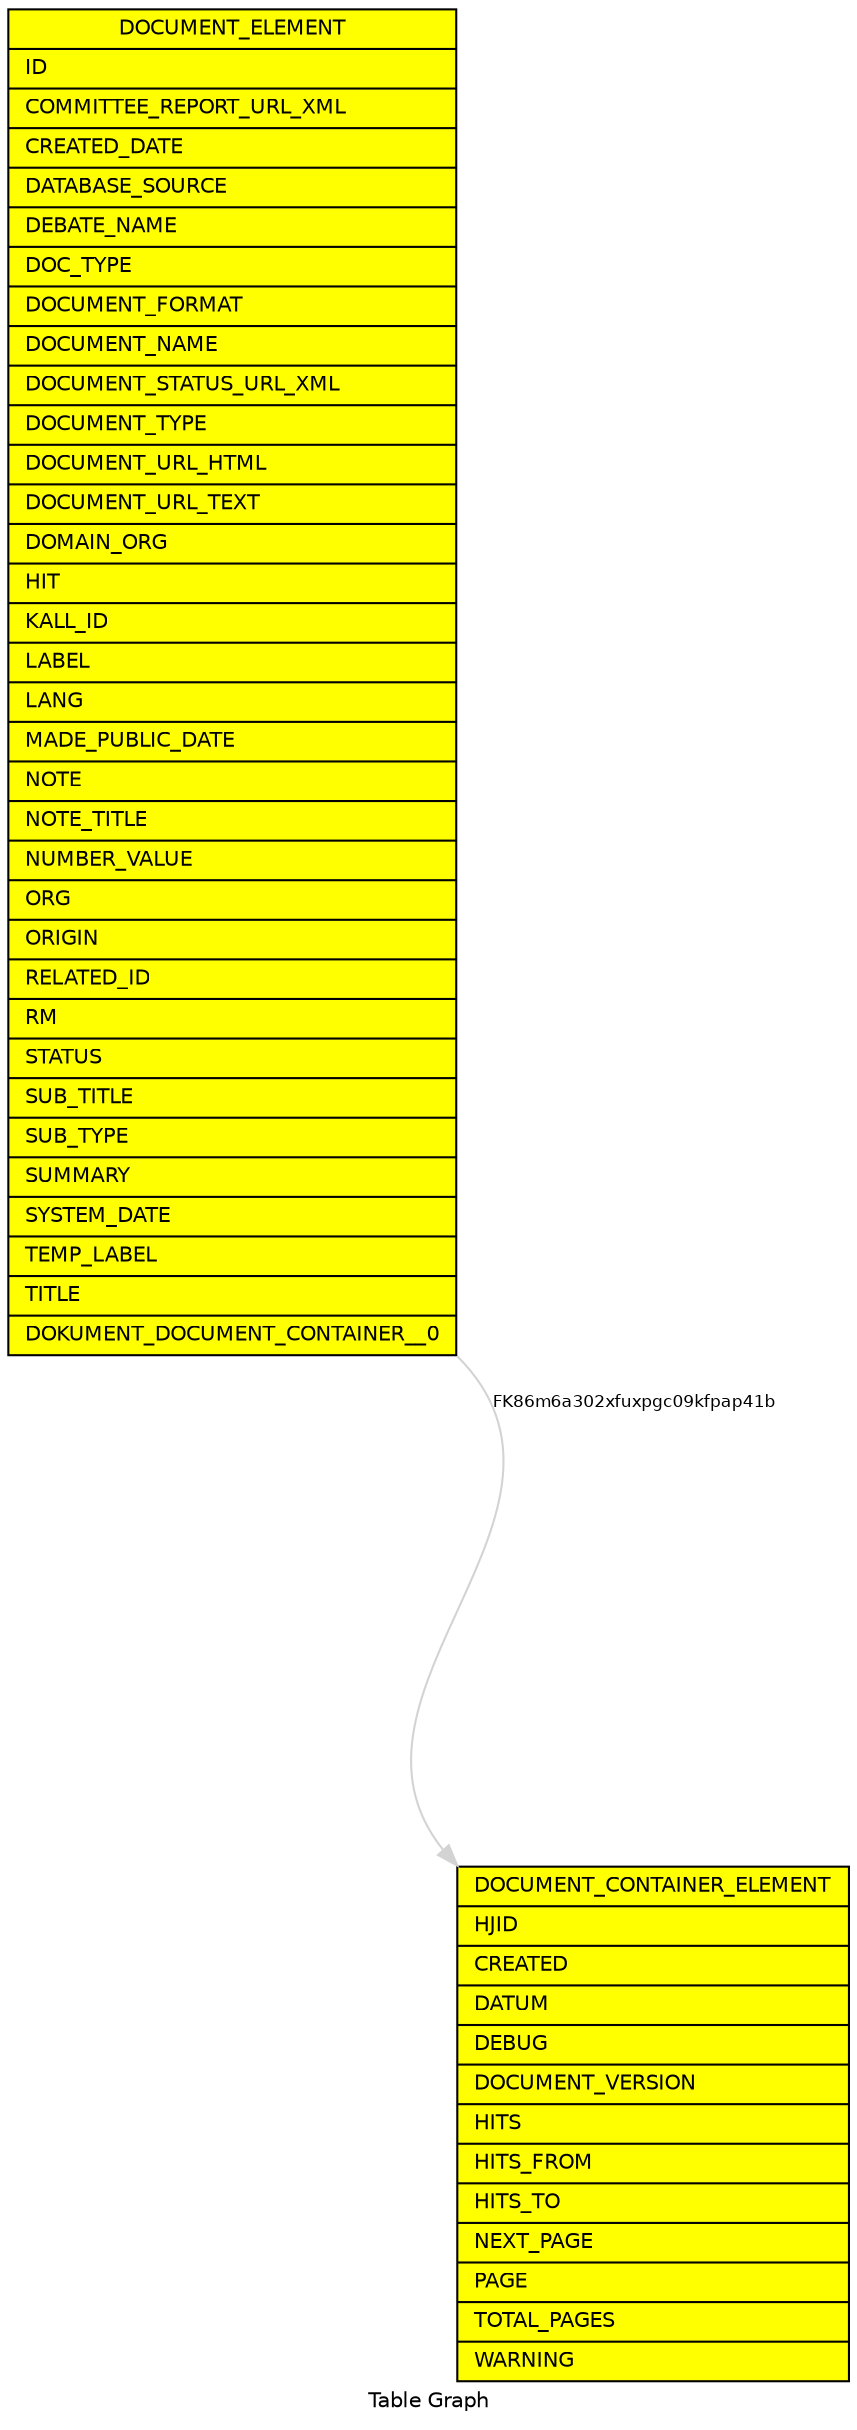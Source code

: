 digraph TableGraph {
  compound=true;
    bgcolor="white"; 
    fontcolor="black"; fontname="Helvetica"; fontsize="10.0"; 
    ranksep="equally"; 
    label="Table Graph"; 
    URL="http://tools.hibernate.org";
  edge [
        color="lightgrey", 
        fontcolor="black", 
        fontname="Helvetica", 
        fontsize="8.0",         
        labelangle=-25.0, 
        labeldistance=1.5
        headport=nw,
        tailport=se
        ];
  node [
       fontcolor="black",
       fontname="Helvetica", 
       fontsize="10.0", 
       shape=record, 
       fillcolor="yellow", 
       style="solid,filled"];

/* TODO: multi schema tables */
  /* Node DOCUMENT_CONTAINER_ELEMENT */
  DOCUMENT_CONTAINER_ELEMENT [ label = "{ DOCUMENT_CONTAINER_ELEMENT| <HJID>HJID\l | <CREATED>CREATED\l | <DATUM>DATUM\l | <DEBUG>DEBUG\l | <DOCUMENT_VERSION>DOCUMENT_VERSION\l | <HITS>HITS\l | <HITS_FROM>HITS_FROM\l | <HITS_TO>HITS_TO\l | <NEXT_PAGE>NEXT_PAGE\l | <PAGE>PAGE\l | <TOTAL_PAGES>TOTAL_PAGES\l | <WARNING>WARNING\l }" ]  
  
  /* edges/nodes for DOCUMENT_CONTAINER_ELEMENT */
  /* Node DOCUMENT_ELEMENT */
  DOCUMENT_ELEMENT [ label = "{ DOCUMENT_ELEMENT| <ID>ID\l | <COMMITTEE_REPORT_URL_XML>COMMITTEE_REPORT_URL_XML\l | <CREATED_DATE>CREATED_DATE\l | <DATABASE_SOURCE>DATABASE_SOURCE\l | <DEBATE_NAME>DEBATE_NAME\l | <DOC_TYPE>DOC_TYPE\l | <DOCUMENT_FORMAT>DOCUMENT_FORMAT\l | <DOCUMENT_NAME>DOCUMENT_NAME\l | <DOCUMENT_STATUS_URL_XML>DOCUMENT_STATUS_URL_XML\l | <DOCUMENT_TYPE>DOCUMENT_TYPE\l | <DOCUMENT_URL_HTML>DOCUMENT_URL_HTML\l | <DOCUMENT_URL_TEXT>DOCUMENT_URL_TEXT\l | <DOMAIN_ORG>DOMAIN_ORG\l | <HIT>HIT\l | <KALL_ID>KALL_ID\l | <LABEL>LABEL\l | <LANG>LANG\l | <MADE_PUBLIC_DATE>MADE_PUBLIC_DATE\l | <NOTE>NOTE\l | <NOTE_TITLE>NOTE_TITLE\l | <NUMBER_VALUE>NUMBER_VALUE\l | <ORG>ORG\l | <ORIGIN>ORIGIN\l | <RELATED_ID>RELATED_ID\l | <RM>RM\l | <STATUS>STATUS\l | <SUB_TITLE>SUB_TITLE\l | <SUB_TYPE>SUB_TYPE\l | <SUMMARY>SUMMARY\l | <SYSTEM_DATE>SYSTEM_DATE\l | <TEMP_LABEL>TEMP_LABEL\l | <TITLE>TITLE\l | <DOKUMENT_DOCUMENT_CONTAINER__0>DOKUMENT_DOCUMENT_CONTAINER__0\l }" ]  
  
  /* edges/nodes for DOCUMENT_ELEMENT */
     DOCUMENT_ELEMENT -> DOCUMENT_CONTAINER_ELEMENT [ 
        label="FK86m6a302xfuxpgc09kfpap41b" 
        ]

}

